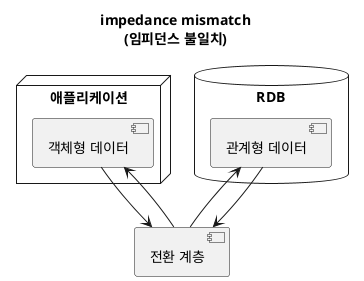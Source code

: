 @startuml

title impedance mismatch\n(임피던스 불일치)

node "애플리케이션"{
    [객체형 데이터]
}

database "RDB" {
  [관계형 데이터]
}

[전환 계층]

[객체형 데이터] --> [전환 계층]
[관계형 데이터] <-- [전환 계층]
[관계형 데이터] --> [전환 계층]
[객체형 데이터] <-- [전환 계층]

@enduml
